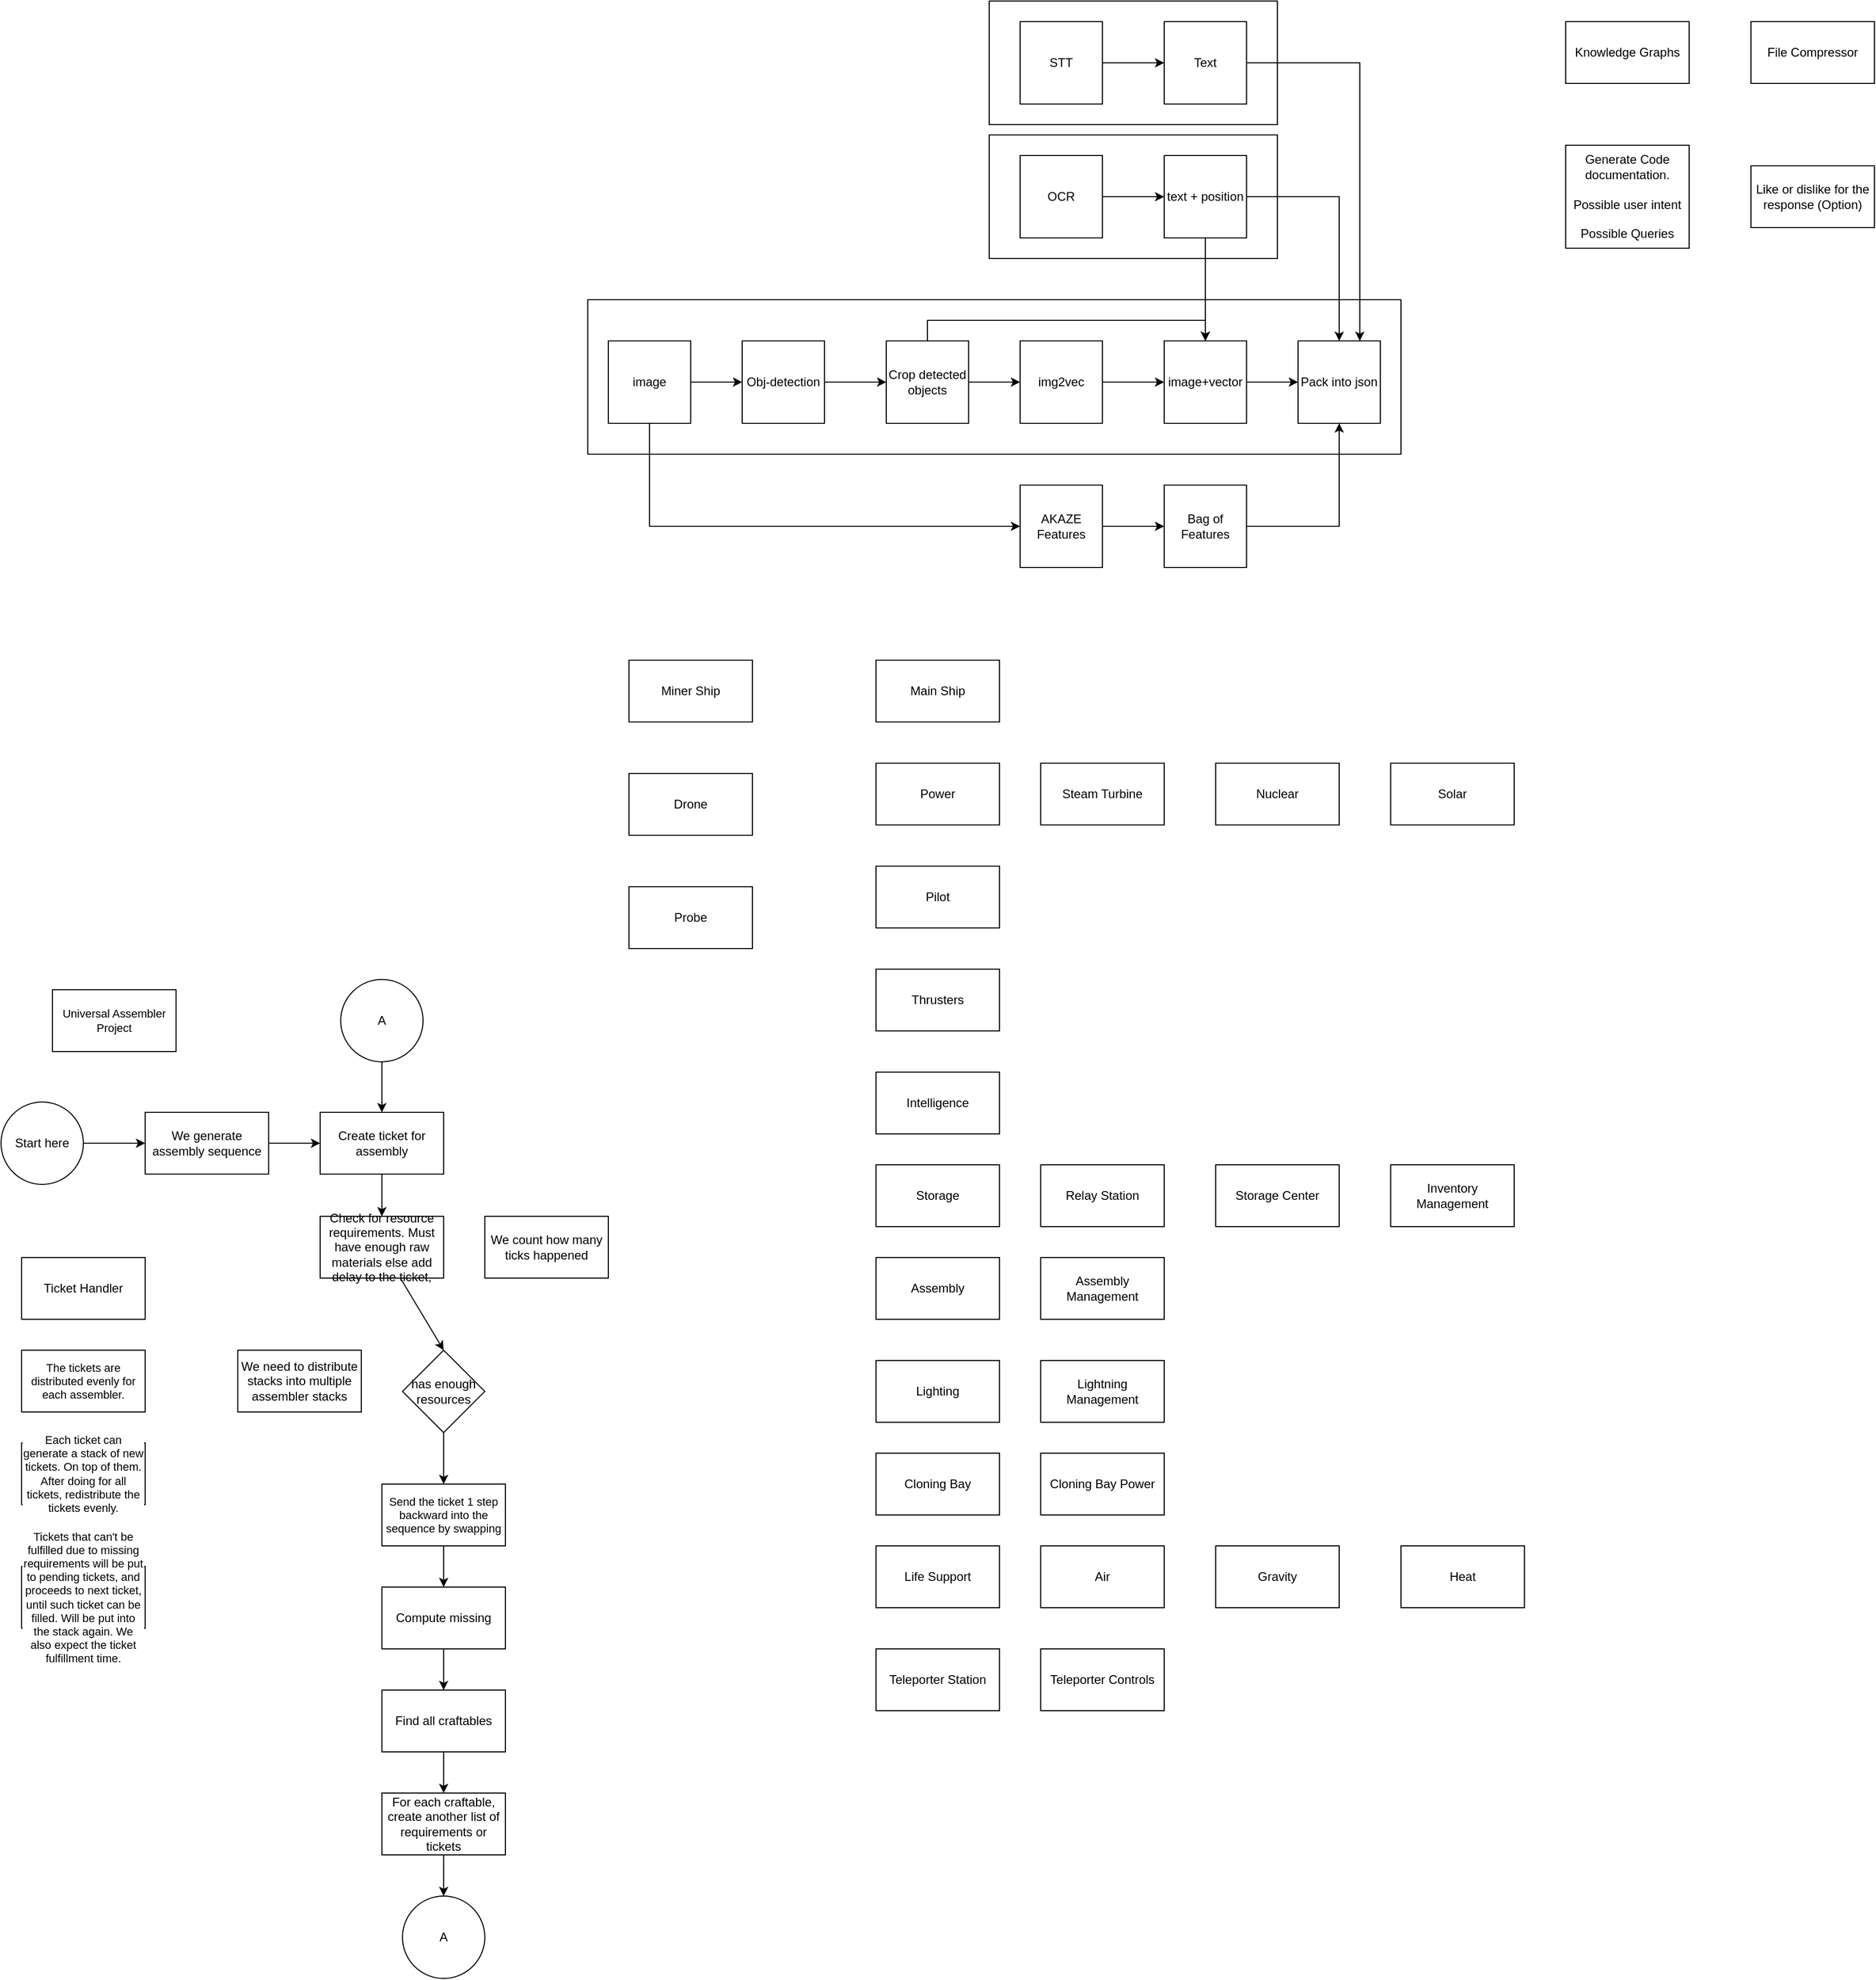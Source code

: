 <mxfile version="24.0.7" type="device">
  <diagram name="Page-1" id="MRjzjbWYpg29SW2iuJED">
    <mxGraphModel dx="1842" dy="787" grid="1" gridSize="10" guides="1" tooltips="1" connect="1" arrows="1" fold="1" page="1" pageScale="1" pageWidth="827" pageHeight="1169" math="0" shadow="0">
      <root>
        <mxCell id="0" />
        <mxCell id="1" parent="0" />
        <mxCell id="9KVy9AyIjNxmQttThxCE-25" value="" style="rounded=0;whiteSpace=wrap;html=1;" parent="1" vertex="1">
          <mxGeometry x="390" y="30" width="280" height="120" as="geometry" />
        </mxCell>
        <mxCell id="9KVy9AyIjNxmQttThxCE-24" value="" style="rounded=0;whiteSpace=wrap;html=1;" parent="1" vertex="1">
          <mxGeometry x="390" y="160" width="280" height="120" as="geometry" />
        </mxCell>
        <mxCell id="9KVy9AyIjNxmQttThxCE-23" value="" style="rounded=0;whiteSpace=wrap;html=1;" parent="1" vertex="1">
          <mxGeometry y="320" width="790" height="150" as="geometry" />
        </mxCell>
        <mxCell id="9KVy9AyIjNxmQttThxCE-8" style="edgeStyle=orthogonalEdgeStyle;rounded=0;orthogonalLoop=1;jettySize=auto;html=1;entryX=0;entryY=0.5;entryDx=0;entryDy=0;" parent="1" source="9KVy9AyIjNxmQttThxCE-1" target="9KVy9AyIjNxmQttThxCE-7" edge="1">
          <mxGeometry relative="1" as="geometry" />
        </mxCell>
        <mxCell id="9KVy9AyIjNxmQttThxCE-1" value="img2vec" style="whiteSpace=wrap;html=1;aspect=fixed;" parent="1" vertex="1">
          <mxGeometry x="420" y="360" width="80" height="80" as="geometry" />
        </mxCell>
        <mxCell id="9KVy9AyIjNxmQttThxCE-5" style="edgeStyle=orthogonalEdgeStyle;rounded=0;orthogonalLoop=1;jettySize=auto;html=1;entryX=0;entryY=0.5;entryDx=0;entryDy=0;" parent="1" source="9KVy9AyIjNxmQttThxCE-2" target="9KVy9AyIjNxmQttThxCE-4" edge="1">
          <mxGeometry relative="1" as="geometry" />
        </mxCell>
        <mxCell id="9KVy9AyIjNxmQttThxCE-2" value="Obj-detection" style="whiteSpace=wrap;html=1;aspect=fixed;" parent="1" vertex="1">
          <mxGeometry x="150" y="360" width="80" height="80" as="geometry" />
        </mxCell>
        <mxCell id="9KVy9AyIjNxmQttThxCE-6" style="edgeStyle=orthogonalEdgeStyle;rounded=0;orthogonalLoop=1;jettySize=auto;html=1;" parent="1" source="9KVy9AyIjNxmQttThxCE-4" target="9KVy9AyIjNxmQttThxCE-1" edge="1">
          <mxGeometry relative="1" as="geometry" />
        </mxCell>
        <mxCell id="9KVy9AyIjNxmQttThxCE-11" style="edgeStyle=orthogonalEdgeStyle;rounded=0;orthogonalLoop=1;jettySize=auto;html=1;entryX=0.5;entryY=0;entryDx=0;entryDy=0;" parent="1" source="9KVy9AyIjNxmQttThxCE-4" target="9KVy9AyIjNxmQttThxCE-7" edge="1">
          <mxGeometry relative="1" as="geometry">
            <Array as="points">
              <mxPoint x="330" y="340" />
              <mxPoint x="600" y="340" />
            </Array>
          </mxGeometry>
        </mxCell>
        <mxCell id="9KVy9AyIjNxmQttThxCE-4" value="Crop detected objects" style="whiteSpace=wrap;html=1;aspect=fixed;" parent="1" vertex="1">
          <mxGeometry x="290" y="360" width="80" height="80" as="geometry" />
        </mxCell>
        <mxCell id="9KVy9AyIjNxmQttThxCE-18" style="edgeStyle=orthogonalEdgeStyle;rounded=0;orthogonalLoop=1;jettySize=auto;html=1;entryX=0;entryY=0.5;entryDx=0;entryDy=0;" parent="1" source="9KVy9AyIjNxmQttThxCE-7" target="9KVy9AyIjNxmQttThxCE-17" edge="1">
          <mxGeometry relative="1" as="geometry" />
        </mxCell>
        <mxCell id="9KVy9AyIjNxmQttThxCE-7" value="image+vector" style="whiteSpace=wrap;html=1;aspect=fixed;" parent="1" vertex="1">
          <mxGeometry x="560" y="360" width="80" height="80" as="geometry" />
        </mxCell>
        <mxCell id="9KVy9AyIjNxmQttThxCE-10" style="edgeStyle=orthogonalEdgeStyle;rounded=0;orthogonalLoop=1;jettySize=auto;html=1;entryX=0;entryY=0.5;entryDx=0;entryDy=0;" parent="1" source="9KVy9AyIjNxmQttThxCE-9" target="9KVy9AyIjNxmQttThxCE-2" edge="1">
          <mxGeometry relative="1" as="geometry" />
        </mxCell>
        <mxCell id="9KVy9AyIjNxmQttThxCE-29" style="edgeStyle=orthogonalEdgeStyle;rounded=0;orthogonalLoop=1;jettySize=auto;html=1;entryX=0;entryY=0.5;entryDx=0;entryDy=0;" parent="1" source="9KVy9AyIjNxmQttThxCE-9" target="9KVy9AyIjNxmQttThxCE-28" edge="1">
          <mxGeometry relative="1" as="geometry">
            <Array as="points">
              <mxPoint x="60" y="540" />
            </Array>
          </mxGeometry>
        </mxCell>
        <mxCell id="9KVy9AyIjNxmQttThxCE-9" value="image" style="whiteSpace=wrap;html=1;aspect=fixed;" parent="1" vertex="1">
          <mxGeometry x="20" y="360" width="80" height="80" as="geometry" />
        </mxCell>
        <mxCell id="9KVy9AyIjNxmQttThxCE-15" style="edgeStyle=orthogonalEdgeStyle;rounded=0;orthogonalLoop=1;jettySize=auto;html=1;entryX=0;entryY=0.5;entryDx=0;entryDy=0;" parent="1" source="9KVy9AyIjNxmQttThxCE-12" target="9KVy9AyIjNxmQttThxCE-14" edge="1">
          <mxGeometry relative="1" as="geometry" />
        </mxCell>
        <mxCell id="9KVy9AyIjNxmQttThxCE-12" value="OCR" style="whiteSpace=wrap;html=1;aspect=fixed;" parent="1" vertex="1">
          <mxGeometry x="420" y="180" width="80" height="80" as="geometry" />
        </mxCell>
        <mxCell id="9KVy9AyIjNxmQttThxCE-16" style="edgeStyle=orthogonalEdgeStyle;rounded=0;orthogonalLoop=1;jettySize=auto;html=1;entryX=0.5;entryY=0;entryDx=0;entryDy=0;" parent="1" source="9KVy9AyIjNxmQttThxCE-14" target="9KVy9AyIjNxmQttThxCE-7" edge="1">
          <mxGeometry relative="1" as="geometry" />
        </mxCell>
        <mxCell id="9KVy9AyIjNxmQttThxCE-26" style="edgeStyle=orthogonalEdgeStyle;rounded=0;orthogonalLoop=1;jettySize=auto;html=1;" parent="1" source="9KVy9AyIjNxmQttThxCE-14" target="9KVy9AyIjNxmQttThxCE-17" edge="1">
          <mxGeometry relative="1" as="geometry" />
        </mxCell>
        <mxCell id="9KVy9AyIjNxmQttThxCE-14" value="text + position" style="whiteSpace=wrap;html=1;aspect=fixed;" parent="1" vertex="1">
          <mxGeometry x="560" y="180" width="80" height="80" as="geometry" />
        </mxCell>
        <mxCell id="9KVy9AyIjNxmQttThxCE-17" value="Pack into json" style="whiteSpace=wrap;html=1;aspect=fixed;" parent="1" vertex="1">
          <mxGeometry x="690" y="360" width="80" height="80" as="geometry" />
        </mxCell>
        <mxCell id="9KVy9AyIjNxmQttThxCE-22" style="edgeStyle=orthogonalEdgeStyle;rounded=0;orthogonalLoop=1;jettySize=auto;html=1;entryX=0;entryY=0.5;entryDx=0;entryDy=0;" parent="1" source="9KVy9AyIjNxmQttThxCE-19" target="9KVy9AyIjNxmQttThxCE-21" edge="1">
          <mxGeometry relative="1" as="geometry" />
        </mxCell>
        <mxCell id="9KVy9AyIjNxmQttThxCE-19" value="STT" style="whiteSpace=wrap;html=1;aspect=fixed;" parent="1" vertex="1">
          <mxGeometry x="420" y="50" width="80" height="80" as="geometry" />
        </mxCell>
        <mxCell id="9KVy9AyIjNxmQttThxCE-27" style="edgeStyle=orthogonalEdgeStyle;rounded=0;orthogonalLoop=1;jettySize=auto;html=1;entryX=0.75;entryY=0;entryDx=0;entryDy=0;" parent="1" source="9KVy9AyIjNxmQttThxCE-21" target="9KVy9AyIjNxmQttThxCE-17" edge="1">
          <mxGeometry relative="1" as="geometry" />
        </mxCell>
        <mxCell id="9KVy9AyIjNxmQttThxCE-21" value="Text" style="whiteSpace=wrap;html=1;aspect=fixed;" parent="1" vertex="1">
          <mxGeometry x="560" y="50" width="80" height="80" as="geometry" />
        </mxCell>
        <mxCell id="9KVy9AyIjNxmQttThxCE-31" style="edgeStyle=orthogonalEdgeStyle;rounded=0;orthogonalLoop=1;jettySize=auto;html=1;" parent="1" source="9KVy9AyIjNxmQttThxCE-28" target="9KVy9AyIjNxmQttThxCE-30" edge="1">
          <mxGeometry relative="1" as="geometry" />
        </mxCell>
        <mxCell id="9KVy9AyIjNxmQttThxCE-28" value="AKAZE Features" style="whiteSpace=wrap;html=1;aspect=fixed;" parent="1" vertex="1">
          <mxGeometry x="420" y="500" width="80" height="80" as="geometry" />
        </mxCell>
        <mxCell id="9KVy9AyIjNxmQttThxCE-32" style="edgeStyle=orthogonalEdgeStyle;rounded=0;orthogonalLoop=1;jettySize=auto;html=1;" parent="1" source="9KVy9AyIjNxmQttThxCE-30" target="9KVy9AyIjNxmQttThxCE-17" edge="1">
          <mxGeometry relative="1" as="geometry" />
        </mxCell>
        <mxCell id="9KVy9AyIjNxmQttThxCE-30" value="Bag of Features" style="whiteSpace=wrap;html=1;aspect=fixed;" parent="1" vertex="1">
          <mxGeometry x="560" y="500" width="80" height="80" as="geometry" />
        </mxCell>
        <mxCell id="r4Qns0pL5sB_z96yOmf5-2" value="Knowledge Graphs" style="rounded=0;whiteSpace=wrap;html=1;" parent="1" vertex="1">
          <mxGeometry x="950" y="50" width="120" height="60" as="geometry" />
        </mxCell>
        <mxCell id="r4Qns0pL5sB_z96yOmf5-3" value="File Compressor" style="rounded=0;whiteSpace=wrap;html=1;" parent="1" vertex="1">
          <mxGeometry x="1130" y="50" width="120" height="60" as="geometry" />
        </mxCell>
        <mxCell id="r4Qns0pL5sB_z96yOmf5-4" value="Generate Code documentation.&lt;div&gt;&lt;br&gt;&lt;/div&gt;&lt;div&gt;Possible user intent&lt;/div&gt;&lt;div&gt;&lt;br&gt;&lt;/div&gt;&lt;div&gt;Possible Queries&lt;/div&gt;" style="rounded=0;whiteSpace=wrap;html=1;" parent="1" vertex="1">
          <mxGeometry x="950" y="170" width="120" height="100" as="geometry" />
        </mxCell>
        <mxCell id="r4Qns0pL5sB_z96yOmf5-6" value="Like or dislike for the response (Option)" style="rounded=0;whiteSpace=wrap;html=1;" parent="1" vertex="1">
          <mxGeometry x="1130" y="190" width="120" height="60" as="geometry" />
        </mxCell>
        <mxCell id="BJBh0Ly0owX1rC-u97xR-1" value="Main Ship" style="rounded=0;whiteSpace=wrap;html=1;" parent="1" vertex="1">
          <mxGeometry x="280" y="670" width="120" height="60" as="geometry" />
        </mxCell>
        <mxCell id="BJBh0Ly0owX1rC-u97xR-2" value="Storage" style="rounded=0;whiteSpace=wrap;html=1;" parent="1" vertex="1">
          <mxGeometry x="280" y="1160" width="120" height="60" as="geometry" />
        </mxCell>
        <mxCell id="BJBh0Ly0owX1rC-u97xR-3" value="Assembly" style="rounded=0;whiteSpace=wrap;html=1;" parent="1" vertex="1">
          <mxGeometry x="280" y="1250" width="120" height="60" as="geometry" />
        </mxCell>
        <mxCell id="BJBh0Ly0owX1rC-u97xR-4" value="Power" style="rounded=0;whiteSpace=wrap;html=1;" parent="1" vertex="1">
          <mxGeometry x="280" y="770" width="120" height="60" as="geometry" />
        </mxCell>
        <mxCell id="BJBh0Ly0owX1rC-u97xR-5" value="Pilot" style="rounded=0;whiteSpace=wrap;html=1;" parent="1" vertex="1">
          <mxGeometry x="280" y="870" width="120" height="60" as="geometry" />
        </mxCell>
        <mxCell id="BJBh0Ly0owX1rC-u97xR-6" value="Lighting" style="rounded=0;whiteSpace=wrap;html=1;" parent="1" vertex="1">
          <mxGeometry x="280" y="1350" width="120" height="60" as="geometry" />
        </mxCell>
        <mxCell id="BJBh0Ly0owX1rC-u97xR-7" value="Thrusters" style="rounded=0;whiteSpace=wrap;html=1;" parent="1" vertex="1">
          <mxGeometry x="280" y="970" width="120" height="60" as="geometry" />
        </mxCell>
        <mxCell id="BJBh0Ly0owX1rC-u97xR-8" value="Life Support" style="rounded=0;whiteSpace=wrap;html=1;" parent="1" vertex="1">
          <mxGeometry x="280" y="1530" width="120" height="60" as="geometry" />
        </mxCell>
        <mxCell id="BJBh0Ly0owX1rC-u97xR-9" value="Cloning Bay" style="rounded=0;whiteSpace=wrap;html=1;" parent="1" vertex="1">
          <mxGeometry x="280" y="1440" width="120" height="60" as="geometry" />
        </mxCell>
        <mxCell id="BJBh0Ly0owX1rC-u97xR-10" value="Teleporter Station" style="rounded=0;whiteSpace=wrap;html=1;" parent="1" vertex="1">
          <mxGeometry x="280" y="1630" width="120" height="60" as="geometry" />
        </mxCell>
        <mxCell id="BJBh0Ly0owX1rC-u97xR-21" value="Miner Ship" style="rounded=0;whiteSpace=wrap;html=1;" parent="1" vertex="1">
          <mxGeometry x="40" y="670" width="120" height="60" as="geometry" />
        </mxCell>
        <mxCell id="BJBh0Ly0owX1rC-u97xR-23" value="Drone" style="rounded=0;whiteSpace=wrap;html=1;" parent="1" vertex="1">
          <mxGeometry x="40" y="780" width="120" height="60" as="geometry" />
        </mxCell>
        <mxCell id="BJBh0Ly0owX1rC-u97xR-24" value="Intelligence" style="rounded=0;whiteSpace=wrap;html=1;" parent="1" vertex="1">
          <mxGeometry x="280" y="1070" width="120" height="60" as="geometry" />
        </mxCell>
        <mxCell id="BJBh0Ly0owX1rC-u97xR-25" value="Probe" style="rounded=0;whiteSpace=wrap;html=1;" parent="1" vertex="1">
          <mxGeometry x="40" y="890" width="120" height="60" as="geometry" />
        </mxCell>
        <mxCell id="gSxgMT_JrrSFQr18jXpK-1" value="Steam Turbine" style="rounded=0;whiteSpace=wrap;html=1;" vertex="1" parent="1">
          <mxGeometry x="440" y="770" width="120" height="60" as="geometry" />
        </mxCell>
        <mxCell id="gSxgMT_JrrSFQr18jXpK-2" value="Nuclear" style="rounded=0;whiteSpace=wrap;html=1;" vertex="1" parent="1">
          <mxGeometry x="610" y="770" width="120" height="60" as="geometry" />
        </mxCell>
        <mxCell id="gSxgMT_JrrSFQr18jXpK-3" value="Solar" style="rounded=0;whiteSpace=wrap;html=1;" vertex="1" parent="1">
          <mxGeometry x="780" y="770" width="120" height="60" as="geometry" />
        </mxCell>
        <mxCell id="gSxgMT_JrrSFQr18jXpK-5" value="Relay Station" style="rounded=0;whiteSpace=wrap;html=1;" vertex="1" parent="1">
          <mxGeometry x="440" y="1160" width="120" height="60" as="geometry" />
        </mxCell>
        <mxCell id="gSxgMT_JrrSFQr18jXpK-6" value="Storage Center" style="rounded=0;whiteSpace=wrap;html=1;" vertex="1" parent="1">
          <mxGeometry x="610" y="1160" width="120" height="60" as="geometry" />
        </mxCell>
        <mxCell id="gSxgMT_JrrSFQr18jXpK-7" value="Inventory Management" style="rounded=0;whiteSpace=wrap;html=1;" vertex="1" parent="1">
          <mxGeometry x="780" y="1160" width="120" height="60" as="geometry" />
        </mxCell>
        <mxCell id="gSxgMT_JrrSFQr18jXpK-8" value="Assembly Management" style="rounded=0;whiteSpace=wrap;html=1;" vertex="1" parent="1">
          <mxGeometry x="440" y="1250" width="120" height="60" as="geometry" />
        </mxCell>
        <mxCell id="gSxgMT_JrrSFQr18jXpK-9" value="Lightning Management" style="rounded=0;whiteSpace=wrap;html=1;" vertex="1" parent="1">
          <mxGeometry x="440" y="1350" width="120" height="60" as="geometry" />
        </mxCell>
        <mxCell id="gSxgMT_JrrSFQr18jXpK-10" value="Cloning Bay Power" style="rounded=0;whiteSpace=wrap;html=1;" vertex="1" parent="1">
          <mxGeometry x="440" y="1440" width="120" height="60" as="geometry" />
        </mxCell>
        <mxCell id="gSxgMT_JrrSFQr18jXpK-11" value="Air" style="rounded=0;whiteSpace=wrap;html=1;" vertex="1" parent="1">
          <mxGeometry x="440" y="1530" width="120" height="60" as="geometry" />
        </mxCell>
        <mxCell id="gSxgMT_JrrSFQr18jXpK-12" value="Gravity" style="rounded=0;whiteSpace=wrap;html=1;" vertex="1" parent="1">
          <mxGeometry x="610" y="1530" width="120" height="60" as="geometry" />
        </mxCell>
        <mxCell id="gSxgMT_JrrSFQr18jXpK-13" value="Heat" style="rounded=0;whiteSpace=wrap;html=1;" vertex="1" parent="1">
          <mxGeometry x="790" y="1530" width="120" height="60" as="geometry" />
        </mxCell>
        <mxCell id="gSxgMT_JrrSFQr18jXpK-14" value="Teleporter Controls" style="rounded=0;whiteSpace=wrap;html=1;" vertex="1" parent="1">
          <mxGeometry x="440" y="1630" width="120" height="60" as="geometry" />
        </mxCell>
        <mxCell id="gSxgMT_JrrSFQr18jXpK-48" style="edgeStyle=none;rounded=0;orthogonalLoop=1;jettySize=auto;html=1;entryX=0.5;entryY=0;entryDx=0;entryDy=0;strokeColor=default;align=center;verticalAlign=middle;fontFamily=Helvetica;fontSize=11;fontColor=default;labelBackgroundColor=default;endArrow=classic;" edge="1" parent="1" source="gSxgMT_JrrSFQr18jXpK-15" target="gSxgMT_JrrSFQr18jXpK-47">
          <mxGeometry relative="1" as="geometry" />
        </mxCell>
        <mxCell id="gSxgMT_JrrSFQr18jXpK-15" value="has enough resources" style="rhombus;whiteSpace=wrap;html=1;" vertex="1" parent="1">
          <mxGeometry x="-180" y="1340" width="80" height="80" as="geometry" />
        </mxCell>
        <mxCell id="gSxgMT_JrrSFQr18jXpK-43" style="edgeStyle=orthogonalEdgeStyle;rounded=0;orthogonalLoop=1;jettySize=auto;html=1;entryX=0;entryY=0.5;entryDx=0;entryDy=0;" edge="1" parent="1" source="gSxgMT_JrrSFQr18jXpK-16" target="gSxgMT_JrrSFQr18jXpK-30">
          <mxGeometry relative="1" as="geometry" />
        </mxCell>
        <mxCell id="gSxgMT_JrrSFQr18jXpK-16" value="We generate assembly sequence" style="rounded=0;whiteSpace=wrap;html=1;" vertex="1" parent="1">
          <mxGeometry x="-430" y="1109" width="120" height="60" as="geometry" />
        </mxCell>
        <mxCell id="gSxgMT_JrrSFQr18jXpK-22" style="edgeStyle=orthogonalEdgeStyle;rounded=0;orthogonalLoop=1;jettySize=auto;html=1;entryX=0.5;entryY=0;entryDx=0;entryDy=0;" edge="1" parent="1" source="gSxgMT_JrrSFQr18jXpK-17" target="gSxgMT_JrrSFQr18jXpK-21">
          <mxGeometry relative="1" as="geometry" />
        </mxCell>
        <mxCell id="gSxgMT_JrrSFQr18jXpK-17" value="Compute missing" style="rounded=0;whiteSpace=wrap;html=1;" vertex="1" parent="1">
          <mxGeometry x="-200" y="1570" width="120" height="60" as="geometry" />
        </mxCell>
        <mxCell id="gSxgMT_JrrSFQr18jXpK-27" style="edgeStyle=orthogonalEdgeStyle;rounded=0;orthogonalLoop=1;jettySize=auto;html=1;entryX=0.5;entryY=0;entryDx=0;entryDy=0;" edge="1" parent="1" source="gSxgMT_JrrSFQr18jXpK-21" target="gSxgMT_JrrSFQr18jXpK-25">
          <mxGeometry relative="1" as="geometry" />
        </mxCell>
        <mxCell id="gSxgMT_JrrSFQr18jXpK-21" value="Find all craftables" style="rounded=0;whiteSpace=wrap;html=1;" vertex="1" parent="1">
          <mxGeometry x="-200" y="1670" width="120" height="60" as="geometry" />
        </mxCell>
        <mxCell id="gSxgMT_JrrSFQr18jXpK-24" value="We need to distribute stacks into multiple assembler stacks" style="rounded=0;whiteSpace=wrap;html=1;" vertex="1" parent="1">
          <mxGeometry x="-340" y="1340" width="120" height="60" as="geometry" />
        </mxCell>
        <mxCell id="gSxgMT_JrrSFQr18jXpK-39" style="edgeStyle=orthogonalEdgeStyle;rounded=0;orthogonalLoop=1;jettySize=auto;html=1;entryX=0.5;entryY=0;entryDx=0;entryDy=0;" edge="1" parent="1" source="gSxgMT_JrrSFQr18jXpK-25" target="gSxgMT_JrrSFQr18jXpK-38">
          <mxGeometry relative="1" as="geometry" />
        </mxCell>
        <mxCell id="gSxgMT_JrrSFQr18jXpK-25" value="For each craftable, create another list of requirements or tickets" style="rounded=0;whiteSpace=wrap;html=1;" vertex="1" parent="1">
          <mxGeometry x="-200" y="1770" width="120" height="60" as="geometry" />
        </mxCell>
        <mxCell id="gSxgMT_JrrSFQr18jXpK-33" style="edgeStyle=orthogonalEdgeStyle;rounded=0;orthogonalLoop=1;jettySize=auto;html=1;entryX=0.5;entryY=0;entryDx=0;entryDy=0;" edge="1" parent="1" source="gSxgMT_JrrSFQr18jXpK-30" target="gSxgMT_JrrSFQr18jXpK-32">
          <mxGeometry relative="1" as="geometry" />
        </mxCell>
        <mxCell id="gSxgMT_JrrSFQr18jXpK-30" value="Create ticket for assembly" style="rounded=0;whiteSpace=wrap;html=1;" vertex="1" parent="1">
          <mxGeometry x="-260" y="1109" width="120" height="60" as="geometry" />
        </mxCell>
        <mxCell id="gSxgMT_JrrSFQr18jXpK-34" style="rounded=0;orthogonalLoop=1;jettySize=auto;html=1;entryX=0.5;entryY=0;entryDx=0;entryDy=0;" edge="1" parent="1" source="gSxgMT_JrrSFQr18jXpK-32" target="gSxgMT_JrrSFQr18jXpK-15">
          <mxGeometry relative="1" as="geometry" />
        </mxCell>
        <mxCell id="gSxgMT_JrrSFQr18jXpK-32" value="Check for resource requirements. Must have enough raw materials else add delay to the ticket," style="rounded=0;whiteSpace=wrap;html=1;" vertex="1" parent="1">
          <mxGeometry x="-260" y="1210" width="120" height="60" as="geometry" />
        </mxCell>
        <mxCell id="gSxgMT_JrrSFQr18jXpK-38" value="A" style="ellipse;whiteSpace=wrap;html=1;aspect=fixed;" vertex="1" parent="1">
          <mxGeometry x="-180" y="1870" width="80" height="80" as="geometry" />
        </mxCell>
        <mxCell id="gSxgMT_JrrSFQr18jXpK-41" style="edgeStyle=orthogonalEdgeStyle;rounded=0;orthogonalLoop=1;jettySize=auto;html=1;entryX=0.5;entryY=0;entryDx=0;entryDy=0;" edge="1" parent="1" source="gSxgMT_JrrSFQr18jXpK-40" target="gSxgMT_JrrSFQr18jXpK-30">
          <mxGeometry relative="1" as="geometry" />
        </mxCell>
        <mxCell id="gSxgMT_JrrSFQr18jXpK-40" value="A" style="ellipse;whiteSpace=wrap;html=1;aspect=fixed;" vertex="1" parent="1">
          <mxGeometry x="-240" y="980" width="80" height="80" as="geometry" />
        </mxCell>
        <mxCell id="gSxgMT_JrrSFQr18jXpK-44" style="edgeStyle=orthogonalEdgeStyle;rounded=0;orthogonalLoop=1;jettySize=auto;html=1;entryX=0;entryY=0.5;entryDx=0;entryDy=0;" edge="1" parent="1" source="gSxgMT_JrrSFQr18jXpK-42" target="gSxgMT_JrrSFQr18jXpK-16">
          <mxGeometry relative="1" as="geometry" />
        </mxCell>
        <mxCell id="gSxgMT_JrrSFQr18jXpK-42" value="Start here" style="ellipse;whiteSpace=wrap;html=1;aspect=fixed;" vertex="1" parent="1">
          <mxGeometry x="-570" y="1099" width="80" height="80" as="geometry" />
        </mxCell>
        <mxCell id="gSxgMT_JrrSFQr18jXpK-45" value="We count how many ticks happened" style="rounded=0;whiteSpace=wrap;html=1;" vertex="1" parent="1">
          <mxGeometry x="-100" y="1210" width="120" height="60" as="geometry" />
        </mxCell>
        <mxCell id="gSxgMT_JrrSFQr18jXpK-46" value="Ticket Handler" style="rounded=0;whiteSpace=wrap;html=1;" vertex="1" parent="1">
          <mxGeometry x="-550" y="1250" width="120" height="60" as="geometry" />
        </mxCell>
        <mxCell id="gSxgMT_JrrSFQr18jXpK-49" style="edgeStyle=none;rounded=0;orthogonalLoop=1;jettySize=auto;html=1;entryX=0.5;entryY=0;entryDx=0;entryDy=0;strokeColor=default;align=center;verticalAlign=middle;fontFamily=Helvetica;fontSize=11;fontColor=default;labelBackgroundColor=default;endArrow=classic;" edge="1" parent="1" source="gSxgMT_JrrSFQr18jXpK-47" target="gSxgMT_JrrSFQr18jXpK-17">
          <mxGeometry relative="1" as="geometry" />
        </mxCell>
        <mxCell id="gSxgMT_JrrSFQr18jXpK-47" value="Send the ticket 1 step backward into the sequence by swapping" style="rounded=0;whiteSpace=wrap;html=1;fontFamily=Helvetica;fontSize=11;fontColor=default;labelBackgroundColor=default;" vertex="1" parent="1">
          <mxGeometry x="-200" y="1470" width="120" height="60" as="geometry" />
        </mxCell>
        <mxCell id="gSxgMT_JrrSFQr18jXpK-51" value="Universal Assembler Project" style="rounded=0;whiteSpace=wrap;html=1;fontFamily=Helvetica;fontSize=11;fontColor=default;labelBackgroundColor=default;" vertex="1" parent="1">
          <mxGeometry x="-520" y="990" width="120" height="60" as="geometry" />
        </mxCell>
        <mxCell id="gSxgMT_JrrSFQr18jXpK-53" value="The tickets are distributed evenly for each assembler." style="rounded=0;whiteSpace=wrap;html=1;fontFamily=Helvetica;fontSize=11;fontColor=default;labelBackgroundColor=default;" vertex="1" parent="1">
          <mxGeometry x="-550" y="1340" width="120" height="60" as="geometry" />
        </mxCell>
        <mxCell id="gSxgMT_JrrSFQr18jXpK-54" value="Each ticket can generate a stack of new tickets. On top of them. After doing for all tickets, redistribute the tickets evenly." style="rounded=0;whiteSpace=wrap;html=1;fontFamily=Helvetica;fontSize=11;fontColor=default;labelBackgroundColor=default;" vertex="1" parent="1">
          <mxGeometry x="-550" y="1430" width="120" height="60" as="geometry" />
        </mxCell>
        <mxCell id="gSxgMT_JrrSFQr18jXpK-55" value="Tickets that can&#39;t be fulfilled due to missing requirements will be put to pending tickets, and proceeds to next ticket, until such ticket can be filled. Will be put into the stack again. We also expect the ticket fulfillment time." style="rounded=0;whiteSpace=wrap;html=1;fontFamily=Helvetica;fontSize=11;fontColor=default;labelBackgroundColor=default;" vertex="1" parent="1">
          <mxGeometry x="-550" y="1550" width="120" height="60" as="geometry" />
        </mxCell>
      </root>
    </mxGraphModel>
  </diagram>
</mxfile>
